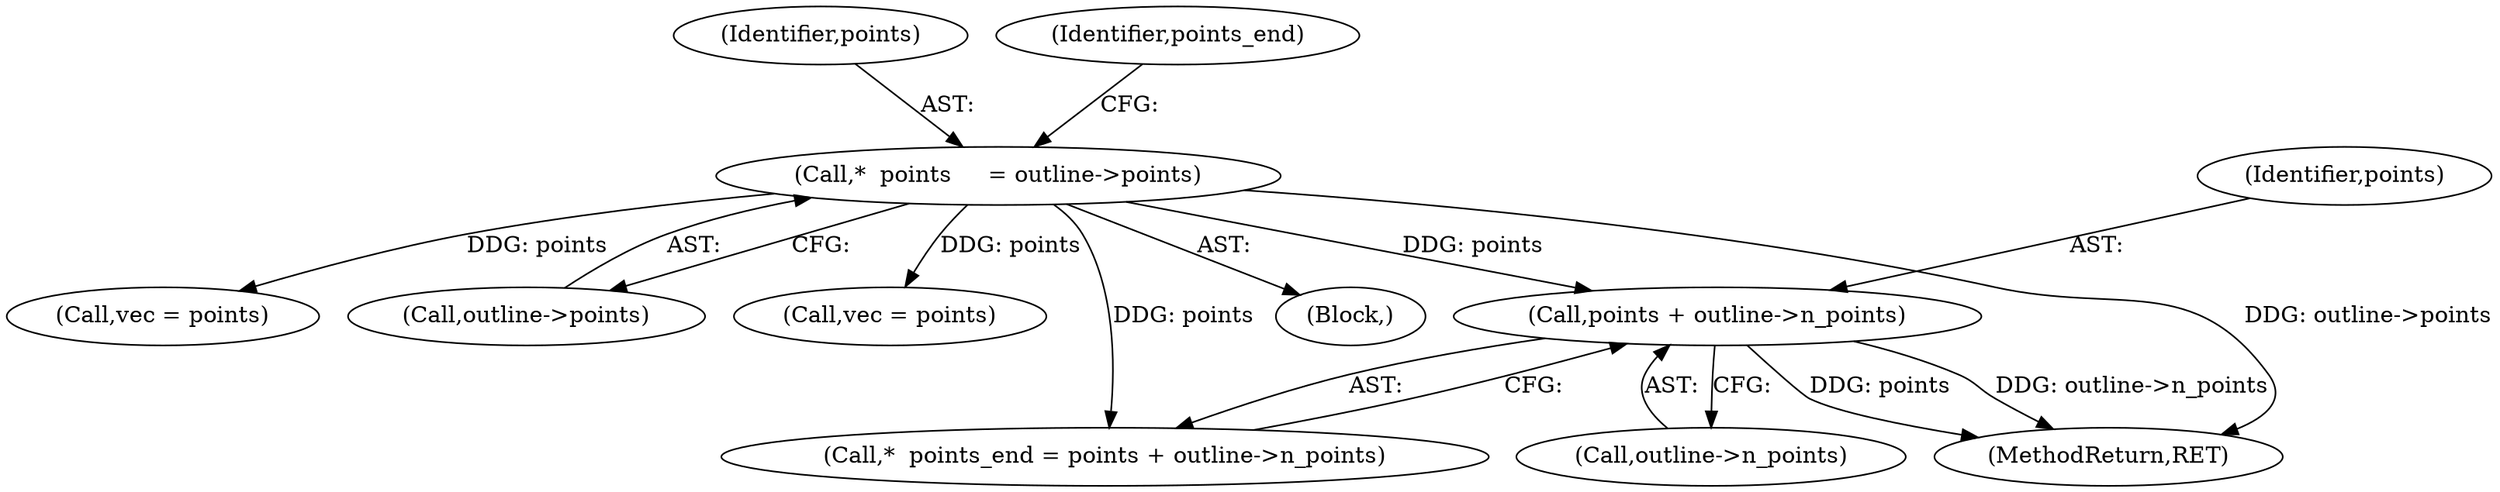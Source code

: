 digraph "0_savannah_79972af4f0485a11dcb19551356c45245749fc5b@pointer" {
"1000520" [label="(Call,points + outline->n_points)"];
"1000512" [label="(Call,*  points     = outline->points)"];
"1000529" [label="(Call,vec = points)"];
"1000514" [label="(Call,outline->points)"];
"1000545" [label="(Call,vec = points)"];
"1000520" [label="(Call,points + outline->n_points)"];
"1000609" [label="(MethodReturn,RET)"];
"1000518" [label="(Call,*  points_end = points + outline->n_points)"];
"1000522" [label="(Call,outline->n_points)"];
"1000512" [label="(Call,*  points     = outline->points)"];
"1000521" [label="(Identifier,points)"];
"1000513" [label="(Identifier,points)"];
"1000510" [label="(Block,)"];
"1000519" [label="(Identifier,points_end)"];
"1000520" -> "1000518"  [label="AST: "];
"1000520" -> "1000522"  [label="CFG: "];
"1000521" -> "1000520"  [label="AST: "];
"1000522" -> "1000520"  [label="AST: "];
"1000518" -> "1000520"  [label="CFG: "];
"1000520" -> "1000609"  [label="DDG: outline->n_points"];
"1000520" -> "1000609"  [label="DDG: points"];
"1000512" -> "1000520"  [label="DDG: points"];
"1000512" -> "1000510"  [label="AST: "];
"1000512" -> "1000514"  [label="CFG: "];
"1000513" -> "1000512"  [label="AST: "];
"1000514" -> "1000512"  [label="AST: "];
"1000519" -> "1000512"  [label="CFG: "];
"1000512" -> "1000609"  [label="DDG: outline->points"];
"1000512" -> "1000518"  [label="DDG: points"];
"1000512" -> "1000529"  [label="DDG: points"];
"1000512" -> "1000545"  [label="DDG: points"];
}
